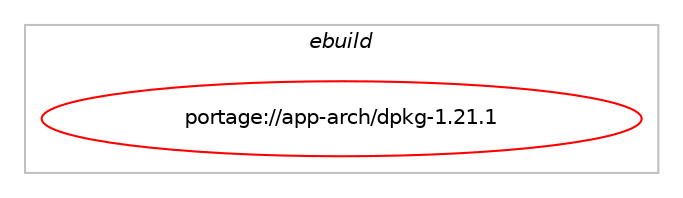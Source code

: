 digraph prolog {

# *************
# Graph options
# *************

newrank=true;
concentrate=true;
compound=true;
graph [rankdir=LR,fontname=Helvetica,fontsize=10,ranksep=1.5];#, ranksep=2.5, nodesep=0.2];
edge  [arrowhead=vee];
node  [fontname=Helvetica,fontsize=10];

# **********
# The ebuild
# **********

subgraph cluster_leftcol {
color=gray;
label=<<i>ebuild</i>>;
id [label="portage://app-arch/dpkg-1.21.1", color=red, width=4, href="../app-arch/dpkg-1.21.1.svg"];
}

# ****************
# The dependencies
# ****************

subgraph cluster_midcol {
color=gray;
label=<<i>dependencies</i>>;
subgraph cluster_compile {
fillcolor="#eeeeee";
style=filled;
label=<<i>compile</i>>;
# *** BEGIN UNKNOWN DEPENDENCY TYPE (TODO) ***
# id -> equal(use_conditional_group(positive,bzip2,portage://app-arch/dpkg-1.21.1,[package_dependency(portage://app-arch/dpkg-1.21.1,install,no,app-arch,bzip2,none,[,,],[],[])]))
# *** END UNKNOWN DEPENDENCY TYPE (TODO) ***

# *** BEGIN UNKNOWN DEPENDENCY TYPE (TODO) ***
# id -> equal(use_conditional_group(positive,libmd,portage://app-arch/dpkg-1.21.1,[package_dependency(portage://app-arch/dpkg-1.21.1,install,no,app-crypt,libmd,none,[,,],[],[])]))
# *** END UNKNOWN DEPENDENCY TYPE (TODO) ***

# *** BEGIN UNKNOWN DEPENDENCY TYPE (TODO) ***
# id -> equal(use_conditional_group(positive,lzma,portage://app-arch/dpkg-1.21.1,[package_dependency(portage://app-arch/dpkg-1.21.1,install,no,app-arch,xz-utils,none,[,,],[],[])]))
# *** END UNKNOWN DEPENDENCY TYPE (TODO) ***

# *** BEGIN UNKNOWN DEPENDENCY TYPE (TODO) ***
# id -> equal(use_conditional_group(positive,nls,portage://app-arch/dpkg-1.21.1,[package_dependency(portage://app-arch/dpkg-1.21.1,install,no,virtual,libintl,none,[,,],[],[])]))
# *** END UNKNOWN DEPENDENCY TYPE (TODO) ***

# *** BEGIN UNKNOWN DEPENDENCY TYPE (TODO) ***
# id -> equal(use_conditional_group(positive,selinux,portage://app-arch/dpkg-1.21.1,[package_dependency(portage://app-arch/dpkg-1.21.1,install,no,sys-libs,libselinux,none,[,,],[],[])]))
# *** END UNKNOWN DEPENDENCY TYPE (TODO) ***

# *** BEGIN UNKNOWN DEPENDENCY TYPE (TODO) ***
# id -> equal(use_conditional_group(positive,test,portage://app-arch/dpkg-1.21.1,[package_dependency(portage://app-arch/dpkg-1.21.1,install,no,dev-perl,IO-String,none,[,,],[],[]),package_dependency(portage://app-arch/dpkg-1.21.1,install,no,dev-perl,Test-Pod,none,[,,],[],[]),package_dependency(portage://app-arch/dpkg-1.21.1,install,no,virtual,perl-Test-Harness,none,[,,],[],[])]))
# *** END UNKNOWN DEPENDENCY TYPE (TODO) ***

# *** BEGIN UNKNOWN DEPENDENCY TYPE (TODO) ***
# id -> equal(use_conditional_group(positive,zlib,portage://app-arch/dpkg-1.21.1,[package_dependency(portage://app-arch/dpkg-1.21.1,install,no,sys-libs,zlib,greaterequal,[1.1.4,,,1.1.4],[],[])]))
# *** END UNKNOWN DEPENDENCY TYPE (TODO) ***

# *** BEGIN UNKNOWN DEPENDENCY TYPE (TODO) ***
# id -> equal(package_dependency(portage://app-arch/dpkg-1.21.1,install,no,app-arch,gzip,greaterequal,[1.7,,,1.7],[],[]))
# *** END UNKNOWN DEPENDENCY TYPE (TODO) ***

# *** BEGIN UNKNOWN DEPENDENCY TYPE (TODO) ***
# id -> equal(package_dependency(portage://app-arch/dpkg-1.21.1,install,no,app-arch,xz-utils,none,[,,],[],[]))
# *** END UNKNOWN DEPENDENCY TYPE (TODO) ***

# *** BEGIN UNKNOWN DEPENDENCY TYPE (TODO) ***
# id -> equal(package_dependency(portage://app-arch/dpkg-1.21.1,install,no,dev-lang,perl,greaterequal,[5.14.2,,,5.14.2],any_same_slot,[]))
# *** END UNKNOWN DEPENDENCY TYPE (TODO) ***

# *** BEGIN UNKNOWN DEPENDENCY TYPE (TODO) ***
# id -> equal(package_dependency(portage://app-arch/dpkg-1.21.1,install,no,virtual,pkgconfig,none,[,,],[],[]))
# *** END UNKNOWN DEPENDENCY TYPE (TODO) ***

}
subgraph cluster_compileandrun {
fillcolor="#eeeeee";
style=filled;
label=<<i>compile and run</i>>;
}
subgraph cluster_run {
fillcolor="#eeeeee";
style=filled;
label=<<i>run</i>>;
# *** BEGIN UNKNOWN DEPENDENCY TYPE (TODO) ***
# id -> equal(use_conditional_group(positive,bzip2,portage://app-arch/dpkg-1.21.1,[package_dependency(portage://app-arch/dpkg-1.21.1,run,no,app-arch,bzip2,none,[,,],[],[])]))
# *** END UNKNOWN DEPENDENCY TYPE (TODO) ***

# *** BEGIN UNKNOWN DEPENDENCY TYPE (TODO) ***
# id -> equal(use_conditional_group(positive,libmd,portage://app-arch/dpkg-1.21.1,[package_dependency(portage://app-arch/dpkg-1.21.1,run,no,app-crypt,libmd,none,[,,],[],[])]))
# *** END UNKNOWN DEPENDENCY TYPE (TODO) ***

# *** BEGIN UNKNOWN DEPENDENCY TYPE (TODO) ***
# id -> equal(use_conditional_group(positive,lzma,portage://app-arch/dpkg-1.21.1,[package_dependency(portage://app-arch/dpkg-1.21.1,run,no,app-arch,xz-utils,none,[,,],[],[])]))
# *** END UNKNOWN DEPENDENCY TYPE (TODO) ***

# *** BEGIN UNKNOWN DEPENDENCY TYPE (TODO) ***
# id -> equal(use_conditional_group(positive,nls,portage://app-arch/dpkg-1.21.1,[package_dependency(portage://app-arch/dpkg-1.21.1,run,no,virtual,libintl,none,[,,],[],[])]))
# *** END UNKNOWN DEPENDENCY TYPE (TODO) ***

# *** BEGIN UNKNOWN DEPENDENCY TYPE (TODO) ***
# id -> equal(use_conditional_group(positive,selinux,portage://app-arch/dpkg-1.21.1,[package_dependency(portage://app-arch/dpkg-1.21.1,run,no,sys-libs,libselinux,none,[,,],[],[])]))
# *** END UNKNOWN DEPENDENCY TYPE (TODO) ***

# *** BEGIN UNKNOWN DEPENDENCY TYPE (TODO) ***
# id -> equal(use_conditional_group(positive,zlib,portage://app-arch/dpkg-1.21.1,[package_dependency(portage://app-arch/dpkg-1.21.1,run,no,sys-libs,zlib,greaterequal,[1.1.4,,,1.1.4],[],[])]))
# *** END UNKNOWN DEPENDENCY TYPE (TODO) ***

# *** BEGIN UNKNOWN DEPENDENCY TYPE (TODO) ***
# id -> equal(package_dependency(portage://app-arch/dpkg-1.21.1,run,no,app-arch,gzip,greaterequal,[1.7,,,1.7],[],[]))
# *** END UNKNOWN DEPENDENCY TYPE (TODO) ***

# *** BEGIN UNKNOWN DEPENDENCY TYPE (TODO) ***
# id -> equal(package_dependency(portage://app-arch/dpkg-1.21.1,run,no,dev-lang,perl,greaterequal,[5.14.2,,,5.14.2],any_same_slot,[]))
# *** END UNKNOWN DEPENDENCY TYPE (TODO) ***

}
}

# **************
# The candidates
# **************

subgraph cluster_choices {
rank=same;
color=gray;
label=<<i>candidates</i>>;

}

}
